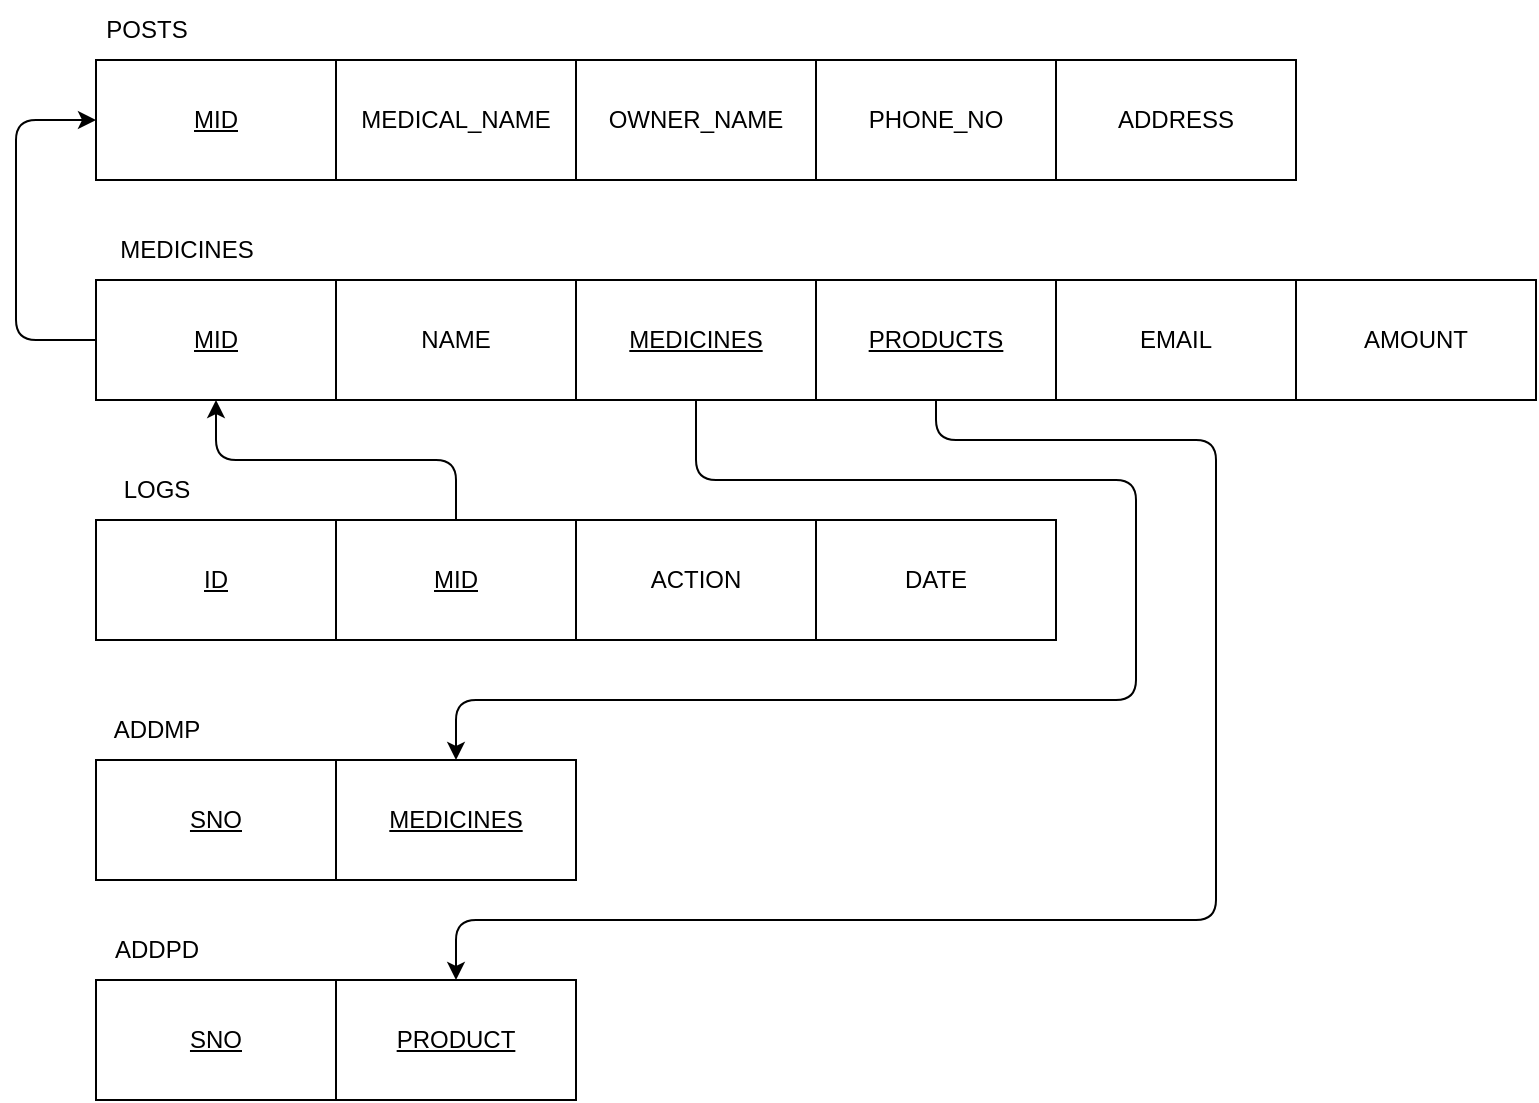 <mxfile>
    <diagram id="XzfI169kS8xXwwKBQOCa" name="Page-1">
        <mxGraphModel dx="966" dy="704" grid="1" gridSize="10" guides="1" tooltips="1" connect="1" arrows="1" fold="1" page="1" pageScale="1" pageWidth="1600" pageHeight="900" math="0" shadow="0">
            <root>
                <mxCell id="0"/>
                <mxCell id="1" parent="0"/>
                <mxCell id="121" value="" style="group" vertex="1" connectable="0" parent="1">
                    <mxGeometry x="75" y="10" width="605" height="90.0" as="geometry"/>
                </mxCell>
                <mxCell id="115" value="" style="group" vertex="1" connectable="0" parent="121">
                    <mxGeometry x="5" y="30.0" width="600" height="60" as="geometry"/>
                </mxCell>
                <mxCell id="85" value="&lt;u style=&quot;font-size: 12px;&quot;&gt;MID&lt;/u&gt;" style="rounded=0;whiteSpace=wrap;html=1;fontSize=12;" vertex="1" parent="115">
                    <mxGeometry width="120" height="60" as="geometry"/>
                </mxCell>
                <mxCell id="86" value="MEDICAL_NAME" style="rounded=0;whiteSpace=wrap;html=1;fontSize=12;" vertex="1" parent="115">
                    <mxGeometry x="120" width="120" height="60" as="geometry"/>
                </mxCell>
                <mxCell id="87" value="OWNER_NAME" style="rounded=0;whiteSpace=wrap;html=1;fontSize=12;" vertex="1" parent="115">
                    <mxGeometry x="240" width="120" height="60" as="geometry"/>
                </mxCell>
                <mxCell id="88" value="PHONE_NO" style="rounded=0;whiteSpace=wrap;html=1;fontSize=12;" vertex="1" parent="115">
                    <mxGeometry x="360" width="120" height="60" as="geometry"/>
                </mxCell>
                <mxCell id="89" value="ADDRESS" style="rounded=0;whiteSpace=wrap;html=1;fontSize=12;" vertex="1" parent="115">
                    <mxGeometry x="480" width="120" height="60" as="geometry"/>
                </mxCell>
                <mxCell id="120" value="POSTS" style="text;html=1;align=center;verticalAlign=middle;resizable=0;points=[];autosize=1;strokeColor=none;fillColor=none;fontSize=12;" vertex="1" parent="121">
                    <mxGeometry width="60" height="30" as="geometry"/>
                </mxCell>
                <mxCell id="123" value="" style="group" vertex="1" connectable="0" parent="1">
                    <mxGeometry x="80" y="120" width="720" height="90.0" as="geometry"/>
                </mxCell>
                <mxCell id="116" value="" style="group" vertex="1" connectable="0" parent="123">
                    <mxGeometry y="30.0" width="720" height="60" as="geometry"/>
                </mxCell>
                <mxCell id="91" value="&lt;u style=&quot;font-size: 12px;&quot;&gt;MID&lt;/u&gt;" style="rounded=0;whiteSpace=wrap;html=1;fontSize=12;" vertex="1" parent="116">
                    <mxGeometry width="120" height="60" as="geometry"/>
                </mxCell>
                <mxCell id="92" value="NAME" style="rounded=0;whiteSpace=wrap;html=1;fontSize=12;" vertex="1" parent="116">
                    <mxGeometry x="120" width="120" height="60" as="geometry"/>
                </mxCell>
                <mxCell id="93" value="&lt;u&gt;MEDICINES&lt;/u&gt;" style="rounded=0;whiteSpace=wrap;html=1;fontSize=12;" vertex="1" parent="116">
                    <mxGeometry x="240" width="120" height="60" as="geometry"/>
                </mxCell>
                <mxCell id="94" value="&lt;u&gt;PRODUCTS&lt;/u&gt;" style="rounded=0;whiteSpace=wrap;html=1;fontSize=12;" vertex="1" parent="116">
                    <mxGeometry x="360" width="120" height="60" as="geometry"/>
                </mxCell>
                <mxCell id="95" value="EMAIL" style="rounded=0;whiteSpace=wrap;html=1;fontSize=12;" vertex="1" parent="116">
                    <mxGeometry x="480" width="120" height="60" as="geometry"/>
                </mxCell>
                <mxCell id="96" value="AMOUNT" style="rounded=0;whiteSpace=wrap;html=1;fontSize=12;" vertex="1" parent="116">
                    <mxGeometry x="600" width="120" height="60" as="geometry"/>
                </mxCell>
                <mxCell id="122" value="MEDICINES" style="text;html=1;align=center;verticalAlign=middle;resizable=0;points=[];autosize=1;strokeColor=none;fillColor=none;fontSize=12;" vertex="1" parent="123">
                    <mxGeometry width="90" height="30" as="geometry"/>
                </mxCell>
                <mxCell id="137" value="" style="group" vertex="1" connectable="0" parent="1">
                    <mxGeometry x="80" y="240" width="480" height="90.0" as="geometry"/>
                </mxCell>
                <mxCell id="117" value="" style="group" vertex="1" connectable="0" parent="137">
                    <mxGeometry y="30.0" width="480" height="60" as="geometry"/>
                </mxCell>
                <mxCell id="97" value="&lt;u style=&quot;font-size: 12px;&quot;&gt;ID&lt;/u&gt;" style="rounded=0;whiteSpace=wrap;html=1;fontSize=12;" vertex="1" parent="117">
                    <mxGeometry width="120" height="60" as="geometry"/>
                </mxCell>
                <mxCell id="98" value="&lt;u&gt;MID&lt;/u&gt;" style="rounded=0;whiteSpace=wrap;html=1;fontSize=12;" vertex="1" parent="117">
                    <mxGeometry x="120" width="120" height="60" as="geometry"/>
                </mxCell>
                <mxCell id="99" value="ACTION" style="rounded=0;whiteSpace=wrap;html=1;fontSize=12;" vertex="1" parent="117">
                    <mxGeometry x="240" width="120" height="60" as="geometry"/>
                </mxCell>
                <mxCell id="100" value="DATE" style="rounded=0;whiteSpace=wrap;html=1;fontSize=12;" vertex="1" parent="117">
                    <mxGeometry x="360" width="120" height="60" as="geometry"/>
                </mxCell>
                <mxCell id="134" value="LOGS" style="text;html=1;align=center;verticalAlign=middle;resizable=0;points=[];autosize=1;strokeColor=none;fillColor=none;fontSize=12;" vertex="1" parent="137">
                    <mxGeometry width="60" height="30" as="geometry"/>
                </mxCell>
                <mxCell id="138" value="" style="group" vertex="1" connectable="0" parent="1">
                    <mxGeometry x="80" y="360" width="240" height="90.0" as="geometry"/>
                </mxCell>
                <mxCell id="118" value="" style="group" vertex="1" connectable="0" parent="138">
                    <mxGeometry y="30.0" width="240" height="60" as="geometry"/>
                </mxCell>
                <mxCell id="103" value="&lt;u style=&quot;font-size: 12px;&quot;&gt;SNO&lt;/u&gt;" style="rounded=0;whiteSpace=wrap;html=1;fontSize=12;" vertex="1" parent="118">
                    <mxGeometry width="120" height="60" as="geometry"/>
                </mxCell>
                <mxCell id="104" value="&lt;u&gt;MEDICINES&lt;/u&gt;" style="rounded=0;whiteSpace=wrap;html=1;fontSize=12;" vertex="1" parent="118">
                    <mxGeometry x="120" width="120" height="60" as="geometry"/>
                </mxCell>
                <mxCell id="135" value="ADDMP" style="text;html=1;align=center;verticalAlign=middle;resizable=0;points=[];autosize=1;strokeColor=none;fillColor=none;fontSize=12;" vertex="1" parent="138">
                    <mxGeometry x="-5" width="70" height="30" as="geometry"/>
                </mxCell>
                <mxCell id="139" value="" style="group" vertex="1" connectable="0" parent="1">
                    <mxGeometry x="80" y="470" width="240" height="90.0" as="geometry"/>
                </mxCell>
                <mxCell id="119" value="" style="group" vertex="1" connectable="0" parent="139">
                    <mxGeometry y="30.0" width="240" height="60" as="geometry"/>
                </mxCell>
                <mxCell id="109" value="&lt;u style=&quot;font-size: 12px;&quot;&gt;SNO&lt;/u&gt;" style="rounded=0;whiteSpace=wrap;html=1;fontSize=12;" vertex="1" parent="119">
                    <mxGeometry width="120" height="60" as="geometry"/>
                </mxCell>
                <mxCell id="110" value="&lt;u&gt;PRODUCT&lt;/u&gt;" style="rounded=0;whiteSpace=wrap;html=1;fontSize=12;" vertex="1" parent="119">
                    <mxGeometry x="120" width="120" height="60" as="geometry"/>
                </mxCell>
                <mxCell id="136" value="ADDPD" style="text;html=1;align=center;verticalAlign=middle;resizable=0;points=[];autosize=1;strokeColor=none;fillColor=none;fontSize=12;" vertex="1" parent="139">
                    <mxGeometry x="-5" width="70" height="30" as="geometry"/>
                </mxCell>
                <mxCell id="141" style="edgeStyle=orthogonalEdgeStyle;html=1;entryX=0.5;entryY=1;entryDx=0;entryDy=0;fontSize=12;" edge="1" parent="1" source="98" target="91">
                    <mxGeometry relative="1" as="geometry"/>
                </mxCell>
                <mxCell id="142" style="edgeStyle=orthogonalEdgeStyle;html=1;entryX=0;entryY=0.5;entryDx=0;entryDy=0;fontSize=12;elbow=vertical;exitX=0;exitY=0.5;exitDx=0;exitDy=0;" edge="1" parent="1" source="91" target="85">
                    <mxGeometry relative="1" as="geometry">
                        <Array as="points">
                            <mxPoint x="40" y="180"/>
                            <mxPoint x="40" y="70"/>
                        </Array>
                    </mxGeometry>
                </mxCell>
                <mxCell id="143" style="edgeStyle=orthogonalEdgeStyle;html=1;fontSize=12;elbow=vertical;" edge="1" parent="1" source="93" target="104">
                    <mxGeometry relative="1" as="geometry">
                        <Array as="points">
                            <mxPoint x="380" y="250"/>
                            <mxPoint x="600" y="250"/>
                            <mxPoint x="600" y="360"/>
                            <mxPoint x="260" y="360"/>
                        </Array>
                    </mxGeometry>
                </mxCell>
                <mxCell id="144" style="edgeStyle=orthogonalEdgeStyle;html=1;fontSize=12;elbow=vertical;" edge="1" parent="1" source="94" target="110">
                    <mxGeometry relative="1" as="geometry">
                        <Array as="points">
                            <mxPoint x="500" y="230"/>
                            <mxPoint x="640" y="230"/>
                            <mxPoint x="640" y="470"/>
                            <mxPoint x="260" y="470"/>
                        </Array>
                    </mxGeometry>
                </mxCell>
            </root>
        </mxGraphModel>
    </diagram>
</mxfile>